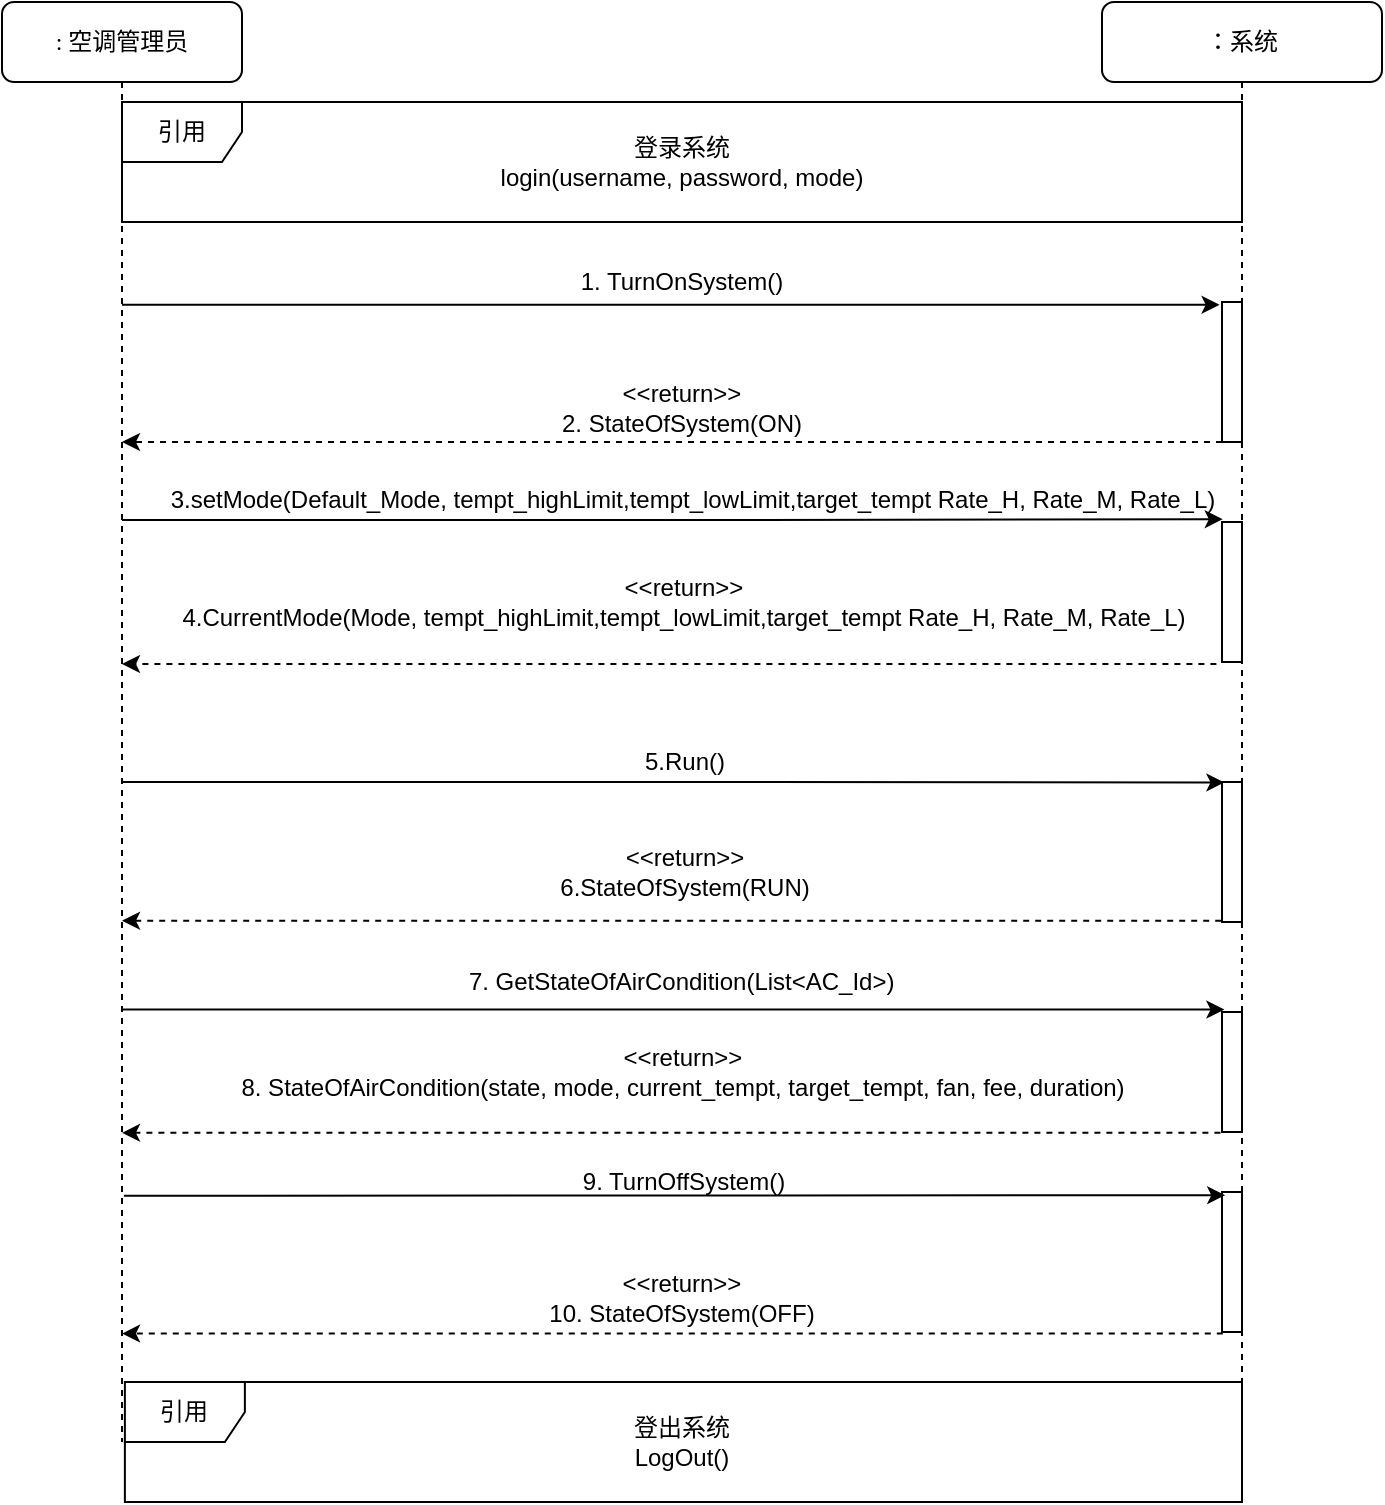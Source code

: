 <mxfile version="13.0.9">
    <diagram id="LpThotEPgsN4-CY2LAdJ" name="Page-1">
        <mxGraphModel dx="822" dy="578" grid="1" gridSize="10" guides="1" tooltips="1" connect="1" arrows="1" fold="1" page="1" pageScale="1" pageWidth="827" pageHeight="1169" math="0" shadow="0">
            <root>
                <mxCell id="0"/>
                <mxCell id="1" parent="0"/>
                <mxCell id="Y_Rt3RqQNeRA2LkztH0C-14" value=": 空调管理员" style="shape=umlLifeline;perimeter=lifelinePerimeter;whiteSpace=wrap;html=1;container=1;collapsible=0;recursiveResize=0;outlineConnect=0;rounded=1;shadow=0;comic=0;labelBackgroundColor=none;strokeWidth=1;fontFamily=Verdana;fontSize=12;align=center;" parent="1" vertex="1">
                    <mxGeometry x="580" y="80" width="120" height="720" as="geometry"/>
                </mxCell>
                <mxCell id="Y_Rt3RqQNeRA2LkztH0C-15" value="：系统" style="shape=umlLifeline;perimeter=lifelinePerimeter;whiteSpace=wrap;html=1;container=1;collapsible=0;recursiveResize=0;outlineConnect=0;rounded=1;shadow=0;comic=0;labelBackgroundColor=none;strokeWidth=1;fontFamily=Verdana;fontSize=12;align=center;" parent="1" vertex="1">
                    <mxGeometry x="1130" y="80" width="140" height="720" as="geometry"/>
                </mxCell>
                <mxCell id="Y_Rt3RqQNeRA2LkztH0C-28" value="" style="html=1;points=[];perimeter=orthogonalPerimeter;" parent="Y_Rt3RqQNeRA2LkztH0C-15" vertex="1">
                    <mxGeometry x="60" y="505" width="10" height="60" as="geometry"/>
                </mxCell>
                <mxCell id="Y_Rt3RqQNeRA2LkztH0C-33" value="" style="html=1;points=[];perimeter=orthogonalPerimeter;" parent="Y_Rt3RqQNeRA2LkztH0C-15" vertex="1">
                    <mxGeometry x="60" y="595" width="10" height="70" as="geometry"/>
                </mxCell>
                <mxCell id="9V0aYCOZXmVuO__VXyD7-3" value="" style="html=1;points=[];perimeter=orthogonalPerimeter;" parent="Y_Rt3RqQNeRA2LkztH0C-15" vertex="1">
                    <mxGeometry x="60" y="260" width="10" height="70" as="geometry"/>
                </mxCell>
                <mxCell id="_XHyILeMQ3r9uFZkKKKA-3" value="" style="html=1;points=[];perimeter=orthogonalPerimeter;" parent="Y_Rt3RqQNeRA2LkztH0C-15" vertex="1">
                    <mxGeometry x="60" y="390" width="10" height="70" as="geometry"/>
                </mxCell>
                <object label="引用" id="Y_Rt3RqQNeRA2LkztH0C-17">
                    <mxCell style="shape=umlFrame;whiteSpace=wrap;html=1;" parent="1" vertex="1">
                        <mxGeometry x="640" y="130" width="560" height="60" as="geometry"/>
                    </mxCell>
                </object>
                <mxCell id="Y_Rt3RqQNeRA2LkztH0C-18" value="登录系统&lt;br&gt;login(username, password, mode)" style="text;html=1;strokeColor=none;fillColor=none;align=center;verticalAlign=middle;whiteSpace=wrap;rounded=0;" parent="1" vertex="1">
                    <mxGeometry x="790" y="130" width="260" height="60" as="geometry"/>
                </mxCell>
                <mxCell id="Y_Rt3RqQNeRA2LkztH0C-19" value="" style="endArrow=classic;html=1;entryX=-0.12;entryY=0.02;entryDx=0;entryDy=0;entryPerimeter=0;" parent="1" source="Y_Rt3RqQNeRA2LkztH0C-14" target="9V0aYCOZXmVuO__VXyD7-5" edge="1">
                    <mxGeometry width="50" height="50" relative="1" as="geometry">
                        <mxPoint x="820" y="280" as="sourcePoint"/>
                        <mxPoint x="1178.8" y="232.1" as="targetPoint"/>
                    </mxGeometry>
                </mxCell>
                <mxCell id="Y_Rt3RqQNeRA2LkztH0C-20" value="1. TurnOnSystem()" style="text;html=1;strokeColor=none;fillColor=none;align=center;verticalAlign=middle;whiteSpace=wrap;rounded=0;" parent="1" vertex="1">
                    <mxGeometry x="745" y="210" width="350" height="20" as="geometry"/>
                </mxCell>
                <mxCell id="Y_Rt3RqQNeRA2LkztH0C-21" value="" style="endArrow=classic;html=1;dashed=1;" parent="1" source="9V0aYCOZXmVuO__VXyD7-5" target="Y_Rt3RqQNeRA2LkztH0C-14" edge="1">
                    <mxGeometry width="50" height="50" relative="1" as="geometry">
                        <mxPoint x="1175" y="290" as="sourcePoint"/>
                        <mxPoint x="830" y="290" as="targetPoint"/>
                        <Array as="points">
                            <mxPoint x="1120" y="300"/>
                        </Array>
                    </mxGeometry>
                </mxCell>
                <mxCell id="Y_Rt3RqQNeRA2LkztH0C-27" value="&amp;lt;&amp;lt;return&amp;gt;&amp;gt;&lt;br&gt;2. StateOfSystem(ON)" style="text;html=1;strokeColor=none;fillColor=none;align=center;verticalAlign=middle;whiteSpace=wrap;rounded=0;" parent="1" vertex="1">
                    <mxGeometry x="745" y="265" width="350" height="35" as="geometry"/>
                </mxCell>
                <mxCell id="Y_Rt3RqQNeRA2LkztH0C-29" value="" style="endArrow=classic;html=1;entryX=0.12;entryY=-0.02;entryDx=0;entryDy=0;entryPerimeter=0;" parent="1" source="Y_Rt3RqQNeRA2LkztH0C-14" target="Y_Rt3RqQNeRA2LkztH0C-28" edge="1">
                    <mxGeometry width="50" height="50" relative="1" as="geometry">
                        <mxPoint x="640.94" y="575" as="sourcePoint"/>
                        <mxPoint x="1180.94" y="575" as="targetPoint"/>
                        <Array as="points"/>
                    </mxGeometry>
                </mxCell>
                <mxCell id="Y_Rt3RqQNeRA2LkztH0C-30" value="7. GetStateOfAirCondition(List&amp;lt;AC_Id&amp;gt;)&amp;nbsp;" style="text;html=1;align=center;verticalAlign=middle;resizable=0;points=[];autosize=1;" parent="1" vertex="1">
                    <mxGeometry x="806.44" y="560" width="230" height="20" as="geometry"/>
                </mxCell>
                <mxCell id="Y_Rt3RqQNeRA2LkztH0C-31" value="" style="endArrow=classic;html=1;dashed=1;exitX=-0.08;exitY=1.007;exitDx=0;exitDy=0;exitPerimeter=0;" parent="1" source="Y_Rt3RqQNeRA2LkztH0C-28" target="Y_Rt3RqQNeRA2LkztH0C-14" edge="1">
                    <mxGeometry width="50" height="50" relative="1" as="geometry">
                        <mxPoint x="1176.44" y="625" as="sourcePoint"/>
                        <mxPoint x="640.94" y="625" as="targetPoint"/>
                    </mxGeometry>
                </mxCell>
                <mxCell id="Y_Rt3RqQNeRA2LkztH0C-32" value="&amp;lt;&amp;lt;return&amp;gt;&amp;gt;&lt;br&gt;8. StateOfAirCondition(state, mode, current_tempt, target_tempt, fan, fee, duration)" style="text;html=1;align=center;verticalAlign=middle;resizable=0;points=[];autosize=1;" parent="1" vertex="1">
                    <mxGeometry x="690" y="600" width="460" height="30" as="geometry"/>
                </mxCell>
                <mxCell id="Y_Rt3RqQNeRA2LkztH0C-34" value="" style="endArrow=classic;html=1;entryX=0.16;entryY=0.023;entryDx=0;entryDy=0;entryPerimeter=0;exitX=0.508;exitY=0.829;exitDx=0;exitDy=0;exitPerimeter=0;" parent="1" source="Y_Rt3RqQNeRA2LkztH0C-14" target="Y_Rt3RqQNeRA2LkztH0C-33" edge="1">
                    <mxGeometry width="50" height="50" relative="1" as="geometry">
                        <mxPoint x="640.94" y="667.1" as="sourcePoint"/>
                        <mxPoint x="1180" y="667" as="targetPoint"/>
                    </mxGeometry>
                </mxCell>
                <mxCell id="Y_Rt3RqQNeRA2LkztH0C-35" value="9. TurnOffSystem()" style="text;html=1;strokeColor=none;fillColor=none;align=center;verticalAlign=middle;whiteSpace=wrap;rounded=0;" parent="1" vertex="1">
                    <mxGeometry x="746.44" y="660" width="350" height="20" as="geometry"/>
                </mxCell>
                <mxCell id="Y_Rt3RqQNeRA2LkztH0C-36" value="" style="endArrow=classic;html=1;dashed=1;exitX=0.04;exitY=1.011;exitDx=0;exitDy=0;exitPerimeter=0;" parent="1" source="Y_Rt3RqQNeRA2LkztH0C-33" target="Y_Rt3RqQNeRA2LkztH0C-14" edge="1">
                    <mxGeometry width="50" height="50" relative="1" as="geometry">
                        <mxPoint x="1190" y="731" as="sourcePoint"/>
                        <mxPoint x="640" y="730.5" as="targetPoint"/>
                    </mxGeometry>
                </mxCell>
                <mxCell id="Y_Rt3RqQNeRA2LkztH0C-37" value="&amp;lt;&amp;lt;return&amp;gt;&amp;gt;&lt;br&gt;10. StateOfSystem(OFF)" style="text;html=1;strokeColor=none;fillColor=none;align=center;verticalAlign=middle;whiteSpace=wrap;rounded=0;" parent="1" vertex="1">
                    <mxGeometry x="745" y="710" width="350" height="35" as="geometry"/>
                </mxCell>
                <object label="引用" id="Y_Rt3RqQNeRA2LkztH0C-38">
                    <mxCell style="shape=umlFrame;whiteSpace=wrap;html=1;" parent="1" vertex="1">
                        <mxGeometry x="641.44" y="770" width="558.56" height="60" as="geometry"/>
                    </mxCell>
                </object>
                <mxCell id="Y_Rt3RqQNeRA2LkztH0C-39" value="登出系统&lt;br&gt;LogOut()" style="text;html=1;strokeColor=none;fillColor=none;align=center;verticalAlign=middle;whiteSpace=wrap;rounded=0;dashed=1;" parent="1" vertex="1">
                    <mxGeometry x="800" y="790" width="240" height="20" as="geometry"/>
                </mxCell>
                <mxCell id="9V0aYCOZXmVuO__VXyD7-2" value="" style="endArrow=classic;html=1;entryX=0.04;entryY=-0.02;entryDx=0;entryDy=0;entryPerimeter=0;" parent="1" source="Y_Rt3RqQNeRA2LkztH0C-14" target="9V0aYCOZXmVuO__VXyD7-3" edge="1">
                    <mxGeometry width="50" height="50" relative="1" as="geometry">
                        <mxPoint x="870" y="390" as="sourcePoint"/>
                        <mxPoint x="870" y="340" as="targetPoint"/>
                        <Array as="points">
                            <mxPoint x="920" y="339"/>
                        </Array>
                    </mxGeometry>
                </mxCell>
                <mxCell id="9V0aYCOZXmVuO__VXyD7-4" value="3.setMode(Default_Mode, tempt_highLimit,tempt_lowLimit,target_tempt Rate_H, Rate_M, Rate_L)" style="text;html=1;align=center;verticalAlign=middle;resizable=0;points=[];labelBackgroundColor=none;" parent="9V0aYCOZXmVuO__VXyD7-2" vertex="1" connectable="0">
                    <mxGeometry x="-0.169" y="-1" relative="1" as="geometry">
                        <mxPoint x="56.5" y="-11" as="offset"/>
                    </mxGeometry>
                </mxCell>
                <mxCell id="9V0aYCOZXmVuO__VXyD7-5" value="" style="html=1;points=[];perimeter=orthogonalPerimeter;" parent="1" vertex="1">
                    <mxGeometry x="1190" y="230" width="10" height="70" as="geometry"/>
                </mxCell>
                <mxCell id="9V0aYCOZXmVuO__VXyD7-8" value="" style="endArrow=classic;html=1;dashed=1;exitX=-0.28;exitY=1.014;exitDx=0;exitDy=0;exitPerimeter=0;" parent="1" source="9V0aYCOZXmVuO__VXyD7-3" target="Y_Rt3RqQNeRA2LkztH0C-14" edge="1">
                    <mxGeometry width="50" height="50" relative="1" as="geometry">
                        <mxPoint x="1171.16" y="400" as="sourcePoint"/>
                        <mxPoint x="640.0" y="400" as="targetPoint"/>
                    </mxGeometry>
                </mxCell>
                <mxCell id="9V0aYCOZXmVuO__VXyD7-11" value="&amp;lt;&amp;lt;return&amp;gt;&amp;gt;&lt;br&gt;4.CurrentMode(&lt;span style=&quot;white-space: nowrap;&quot;&gt;Mode, tempt_highLimit,tempt_lowLimit,target_tempt Rate_H, Rate_M, Rate_L)&lt;/span&gt;" style="text;html=1;strokeColor=none;fillColor=none;align=center;verticalAlign=middle;whiteSpace=wrap;rounded=0;labelBackgroundColor=none;" parent="1" vertex="1">
                    <mxGeometry x="616.44" y="370" width="610" height="20" as="geometry"/>
                </mxCell>
                <mxCell id="_XHyILeMQ3r9uFZkKKKA-1" value="" style="endArrow=classic;html=1;entryX=0.12;entryY=0.003;entryDx=0;entryDy=0;entryPerimeter=0;" parent="1" source="Y_Rt3RqQNeRA2LkztH0C-14" target="_XHyILeMQ3r9uFZkKKKA-3" edge="1">
                    <mxGeometry width="50" height="50" relative="1" as="geometry">
                        <mxPoint x="640" y="459.5" as="sourcePoint"/>
                        <mxPoint x="1180" y="459.5" as="targetPoint"/>
                        <Array as="points">
                            <mxPoint x="921" y="470"/>
                        </Array>
                    </mxGeometry>
                </mxCell>
                <mxCell id="_XHyILeMQ3r9uFZkKKKA-2" value="5.Run()" style="text;html=1;align=center;verticalAlign=middle;resizable=0;points=[];labelBackgroundColor=none;" parent="_XHyILeMQ3r9uFZkKKKA-1" vertex="1" connectable="0">
                    <mxGeometry x="-0.169" y="-1" relative="1" as="geometry">
                        <mxPoint x="51.5" y="-11" as="offset"/>
                    </mxGeometry>
                </mxCell>
                <mxCell id="_XHyILeMQ3r9uFZkKKKA-6" value="" style="endArrow=classic;html=1;dashed=1;exitX=-0.04;exitY=0.991;exitDx=0;exitDy=0;exitPerimeter=0;" parent="1" source="_XHyILeMQ3r9uFZkKKKA-3" target="Y_Rt3RqQNeRA2LkztH0C-14" edge="1">
                    <mxGeometry width="50" height="50" relative="1" as="geometry">
                        <mxPoint x="1190.0" y="530.98" as="sourcePoint"/>
                        <mxPoint x="642.8" y="530" as="targetPoint"/>
                    </mxGeometry>
                </mxCell>
                <mxCell id="_XHyILeMQ3r9uFZkKKKA-7" value="&amp;lt;&amp;lt;return&amp;gt;&amp;gt;&lt;br&gt;6.StateOfSystem(RUN)" style="text;html=1;align=center;verticalAlign=middle;resizable=0;points=[];autosize=1;" parent="1" vertex="1">
                    <mxGeometry x="850.72" y="500" width="140" height="30" as="geometry"/>
                </mxCell>
            </root>
        </mxGraphModel>
    </diagram>
</mxfile>